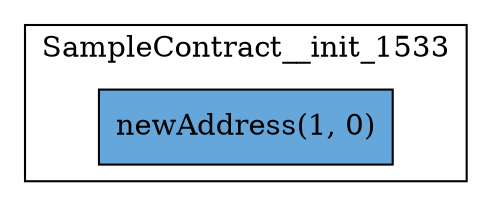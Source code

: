 digraph "zero-address" {
    node [shape=box];
    subgraph "cluster_SampleContract__init_1533" {
        label="SampleContract__init_1533";
        "SampleContract__init_1533_141" [label="newAddress(1, 0)",style=filled,fillcolor="#66A7DB"];
    }
}
